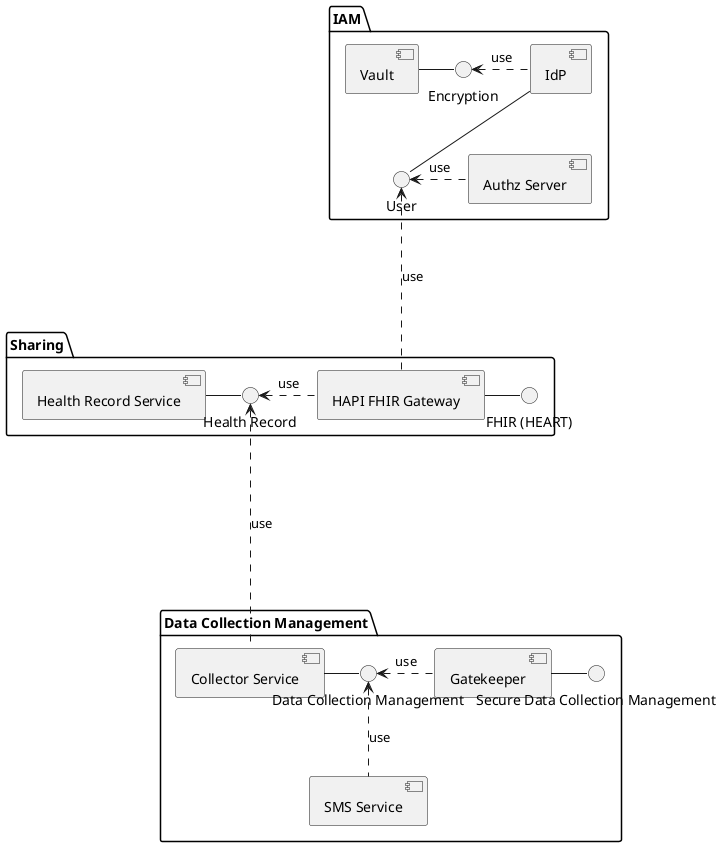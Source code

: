 @startuml

package "IAM" {
    component "Authz Server" as as
    component Vault as vault
    component IdP as idp

'    interface "OAuth2 Authentication" as IOAuth2Authentication
'    interface "UMA2 Authorization" as IUMA2Authorization
'    as -- IOAuth2Authentication
'    as -- IUMA2Authorization
    interface "Encryption" as IEncrypt
    interface "User" as IUser


}

package "Sharing" {
    component "Health Record Service" as record
    interface "Health Record" as IHealthRecord
    component "HAPI FHIR Gateway" as fhir
    interface "FHIR (HEART)" as IFHIR
}

package "Data Collection Management" {
    component "Collector Service" as collector
    component "SMS Service" as sms
    component "Gatekeeper" as collector_gatekeeper
    interface "Data Collection Management" as IDataCollectionManagement
    interface "Secure Data Collection Management" as ISecureDataCollectionManagement
}






vault - IEncrypt
IEncrypt <. idp : use
idp -- IUser
IUser <. as : use
IUser <... fhir : use


record - IHealthRecord
IHealthRecord <. fhir : use
fhir - IFHIR
IHealthRecord <.... collector : use


collector - IDataCollectionManagement
IDataCollectionManagement <. collector_gatekeeper : use
collector_gatekeeper - ISecureDataCollectionManagement

IDataCollectionManagement <.. sms : use

@enduml